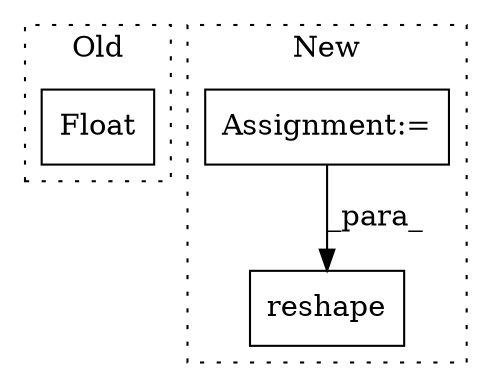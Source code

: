 digraph G {
subgraph cluster0 {
1 [label="Float" a="32" s="7345,7382" l="6,1" shape="box"];
label = "Old";
style="dotted";
}
subgraph cluster1 {
2 [label="reshape" a="32" s="6012,6040" l="8,1" shape="box"];
3 [label="Assignment:=" a="7" s="5272" l="1" shape="box"];
label = "New";
style="dotted";
}
3 -> 2 [label="_para_"];
}